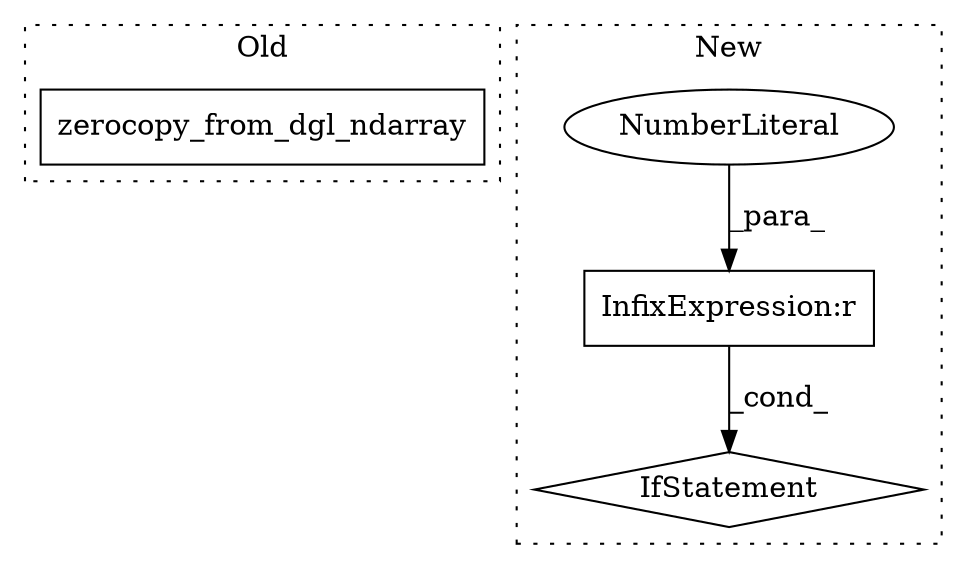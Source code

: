 digraph G {
subgraph cluster0 {
1 [label="zerocopy_from_dgl_ndarray" a="32" s="15928,15977" l="26,1" shape="box"];
label = "Old";
style="dotted";
}
subgraph cluster1 {
2 [label="IfStatement" a="25" s="15925,15943" l="4,2" shape="diamond"];
3 [label="InfixExpression:r" a="27" s="15938" l="4" shape="box"];
4 [label="NumberLiteral" a="34" s="15942" l="1" shape="ellipse"];
label = "New";
style="dotted";
}
3 -> 2 [label="_cond_"];
4 -> 3 [label="_para_"];
}